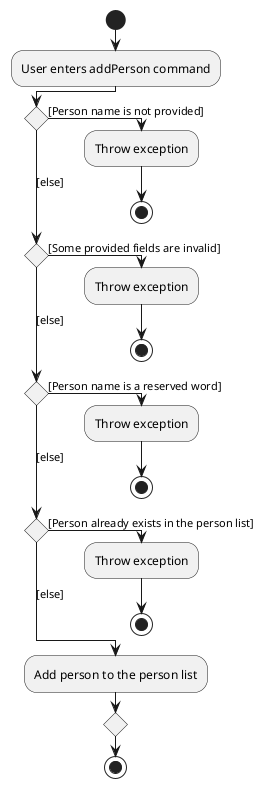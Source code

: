@startuml
!pragma useVerticalIf on
start
:User enters addPerson command;
if () then ([Person name is not provided])
  :Throw exception;
  stop
([else]) elseif () then ([Some provided fields are invalid])
  :Throw exception;
  stop
([else]) elseif () then ([Person name is a reserved word])
  :Throw exception;
  stop
([else]) elseif () then ([Person already exists in the person list])
  :Throw exception;
  stop
else ([else])
  :Add person to the person list;
endif
stop
@enduml
